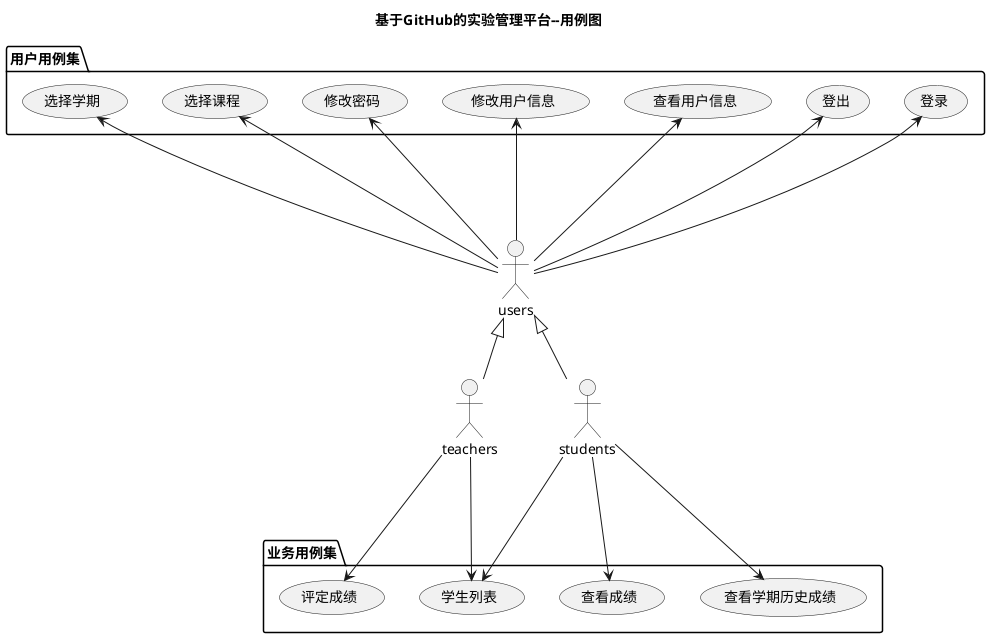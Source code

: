 @startuml
title 基于GitHub的实验管理平台--用例图
actor teachers
actor students
actor users
users <|-- teachers
users <|-- students
package 用户用例集 {
users --up-> (登录)
users --up-> (登出)
users --up-> (查看用户信息)
users --up-> (修改用户信息)
users --up-> (修改密码)
users --up-> (选择课程)
users --up-> (选择学期)
}
package 业务用例集 {
teachers ---> (评定成绩)
teachers ---> (学生列表)
students ---> (学生列表)
students ---> (查看成绩)
students ---> (查看学期历史成绩)
}
@enduml